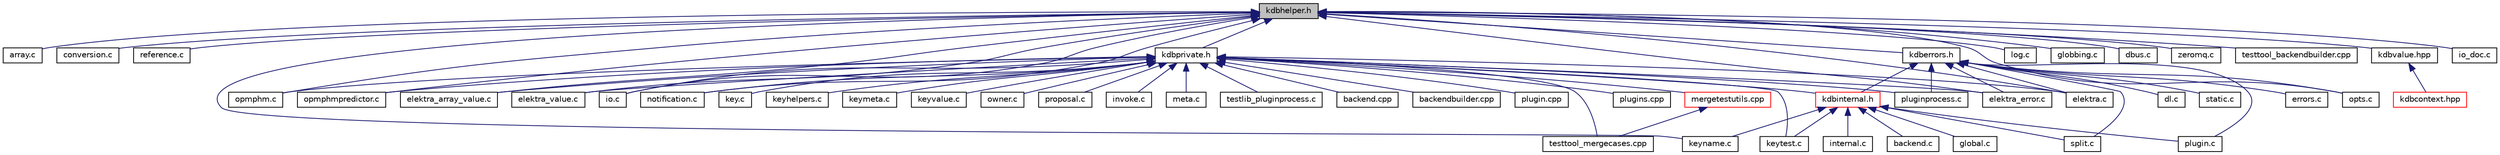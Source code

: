 digraph "kdbhelper.h"
{
 // LATEX_PDF_SIZE
  edge [fontname="Helvetica",fontsize="10",labelfontname="Helvetica",labelfontsize="10"];
  node [fontname="Helvetica",fontsize="10",shape=record];
  Node1 [label="kdbhelper.h",height=0.2,width=0.4,color="black", fillcolor="grey75", style="filled", fontcolor="black",tooltip="Helper for memory management."];
  Node1 -> Node2 [dir="back",color="midnightblue",fontsize="10",style="solid",fontname="Helvetica"];
  Node2 [label="array.c",height=0.2,width=0.4,color="black", fillcolor="white", style="filled",URL="$array_8c.html",tooltip="Array methods."];
  Node1 -> Node3 [dir="back",color="midnightblue",fontsize="10",style="solid",fontname="Helvetica"];
  Node3 [label="conversion.c",height=0.2,width=0.4,color="black", fillcolor="white", style="filled",URL="$conversion_8c.html",tooltip="Elektra High Level API."];
  Node1 -> Node4 [dir="back",color="midnightblue",fontsize="10",style="solid",fontname="Helvetica"];
  Node4 [label="reference.c",height=0.2,width=0.4,color="black", fillcolor="white", style="filled",URL="$reference_8c.html",tooltip="Reference methods."];
  Node1 -> Node5 [dir="back",color="midnightblue",fontsize="10",style="solid",fontname="Helvetica"];
  Node5 [label="keyname.c",height=0.2,width=0.4,color="black", fillcolor="white", style="filled",URL="$elektra_2keyname_8c.html",tooltip="Methods for Key name manipulation."];
  Node1 -> Node6 [dir="back",color="midnightblue",fontsize="10",style="solid",fontname="Helvetica"];
  Node6 [label="log.c",height=0.2,width=0.4,color="black", fillcolor="white", style="filled",URL="$log_8c.html",tooltip="Non-C99 Logger Implementation."];
  Node1 -> Node7 [dir="back",color="midnightblue",fontsize="10",style="solid",fontname="Helvetica"];
  Node7 [label="opmphm.c",height=0.2,width=0.4,color="black", fillcolor="white", style="filled",URL="$opmphm_8c.html",tooltip="The Order Preserving Minimal Perfect Hash Map."];
  Node1 -> Node8 [dir="back",color="midnightblue",fontsize="10",style="solid",fontname="Helvetica"];
  Node8 [label="opmphmpredictor.c",height=0.2,width=0.4,color="black", fillcolor="white", style="filled",URL="$opmphmpredictor_8c.html",tooltip="The Order Preserving Minimal Perfect Hash Map Predictor."];
  Node1 -> Node9 [dir="back",color="midnightblue",fontsize="10",style="solid",fontname="Helvetica"];
  Node9 [label="globbing.c",height=0.2,width=0.4,color="black", fillcolor="white", style="filled",URL="$globbing_8c.html",tooltip="Library for performing globbing on keynames."];
  Node1 -> Node10 [dir="back",color="midnightblue",fontsize="10",style="solid",fontname="Helvetica"];
  Node10 [label="elektra.c",height=0.2,width=0.4,color="black", fillcolor="white", style="filled",URL="$elektra_8c.html",tooltip="Elektra High Level API."];
  Node1 -> Node11 [dir="back",color="midnightblue",fontsize="10",style="solid",fontname="Helvetica"];
  Node11 [label="elektra_array_value.c",height=0.2,width=0.4,color="black", fillcolor="white", style="filled",URL="$elektra__array__value_8c.html",tooltip="Elektra High Level API."];
  Node1 -> Node12 [dir="back",color="midnightblue",fontsize="10",style="solid",fontname="Helvetica"];
  Node12 [label="elektra_error.c",height=0.2,width=0.4,color="black", fillcolor="white", style="filled",URL="$elektra__error_8c.html",tooltip="Elektra error codes."];
  Node1 -> Node13 [dir="back",color="midnightblue",fontsize="10",style="solid",fontname="Helvetica"];
  Node13 [label="elektra_value.c",height=0.2,width=0.4,color="black", fillcolor="white", style="filled",URL="$elektra__value_8c.html",tooltip="Elektra High Level API."];
  Node1 -> Node14 [dir="back",color="midnightblue",fontsize="10",style="solid",fontname="Helvetica"];
  Node14 [label="dbus.c",height=0.2,width=0.4,color="black", fillcolor="white", style="filled",URL="$dbus_8c.html",tooltip="I/O Adapter for D-Bus."];
  Node1 -> Node15 [dir="back",color="midnightblue",fontsize="10",style="solid",fontname="Helvetica"];
  Node15 [label="zeromq.c",height=0.2,width=0.4,color="black", fillcolor="white", style="filled",URL="$zeromq_8c.html",tooltip="I/O Adapter for D-Bus."];
  Node1 -> Node16 [dir="back",color="midnightblue",fontsize="10",style="solid",fontname="Helvetica"];
  Node16 [label="io.c",height=0.2,width=0.4,color="black", fillcolor="white", style="filled",URL="$io_8c.html",tooltip="Implementation of I/O functions as defined in kdbio.h."];
  Node1 -> Node17 [dir="back",color="midnightblue",fontsize="10",style="solid",fontname="Helvetica"];
  Node17 [label="notification.c",height=0.2,width=0.4,color="black", fillcolor="white", style="filled",URL="$notification_8c.html",tooltip="Implementation of notification functions as defined in kdbnotification.h."];
  Node1 -> Node18 [dir="back",color="midnightblue",fontsize="10",style="solid",fontname="Helvetica"];
  Node18 [label="opts.c",height=0.2,width=0.4,color="black", fillcolor="white", style="filled",URL="$opts_8c.html",tooltip=" "];
  Node1 -> Node19 [dir="back",color="midnightblue",fontsize="10",style="solid",fontname="Helvetica"];
  Node19 [label="testtool_backendbuilder.cpp",height=0.2,width=0.4,color="black", fillcolor="white", style="filled",URL="$testtool__backendbuilder_8cpp.html",tooltip="Tests for the Backend builder class."];
  Node1 -> Node20 [dir="back",color="midnightblue",fontsize="10",style="solid",fontname="Helvetica"];
  Node20 [label="kdberrors.h",height=0.2,width=0.4,color="black", fillcolor="white", style="filled",URL="$kdberrors_8h.html",tooltip="Provides all macros and definitions which are used for emitting error or warnings."];
  Node20 -> Node21 [dir="back",color="midnightblue",fontsize="10",style="solid",fontname="Helvetica"];
  Node21 [label="errors.c",height=0.2,width=0.4,color="black", fillcolor="white", style="filled",URL="$errors_8c.html",tooltip="Used for writing the error/warning information into a key to be used for emitting messages to the use..."];
  Node20 -> Node22 [dir="back",color="midnightblue",fontsize="10",style="solid",fontname="Helvetica"];
  Node22 [label="plugin.c",height=0.2,width=0.4,color="black", fillcolor="white", style="filled",URL="$elektra_2plugin_8c.html",tooltip="Interna of plugin functionality."];
  Node20 -> Node23 [dir="back",color="midnightblue",fontsize="10",style="solid",fontname="Helvetica"];
  Node23 [label="split.c",height=0.2,width=0.4,color="black", fillcolor="white", style="filled",URL="$split_8c.html",tooltip="Interna of splitting functionality."];
  Node20 -> Node10 [dir="back",color="midnightblue",fontsize="10",style="solid",fontname="Helvetica"];
  Node20 -> Node12 [dir="back",color="midnightblue",fontsize="10",style="solid",fontname="Helvetica"];
  Node20 -> Node24 [dir="back",color="midnightblue",fontsize="10",style="solid",fontname="Helvetica"];
  Node24 [label="dl.c",height=0.2,width=0.4,color="black", fillcolor="white", style="filled",URL="$dl_8c.html",tooltip="Loading modules under linux."];
  Node20 -> Node25 [dir="back",color="midnightblue",fontsize="10",style="solid",fontname="Helvetica"];
  Node25 [label="static.c",height=0.2,width=0.4,color="black", fillcolor="white", style="filled",URL="$static_8c.html",tooltip=" "];
  Node20 -> Node18 [dir="back",color="midnightblue",fontsize="10",style="solid",fontname="Helvetica"];
  Node20 -> Node26 [dir="back",color="midnightblue",fontsize="10",style="solid",fontname="Helvetica"];
  Node26 [label="pluginprocess.c",height=0.2,width=0.4,color="black", fillcolor="white", style="filled",URL="$pluginprocess_8c.html",tooltip="Source for the pluginprocess library."];
  Node20 -> Node27 [dir="back",color="midnightblue",fontsize="10",style="solid",fontname="Helvetica"];
  Node27 [label="kdbinternal.h",height=0.2,width=0.4,color="red", fillcolor="white", style="filled",URL="$kdbinternal_8h.html",tooltip="Includes most internal header files."];
  Node27 -> Node28 [dir="back",color="midnightblue",fontsize="10",style="solid",fontname="Helvetica"];
  Node28 [label="backend.c",height=0.2,width=0.4,color="black", fillcolor="white", style="filled",URL="$backend_8c.html",tooltip="Everything related to a backend."];
  Node27 -> Node29 [dir="back",color="midnightblue",fontsize="10",style="solid",fontname="Helvetica"];
  Node29 [label="global.c",height=0.2,width=0.4,color="black", fillcolor="white", style="filled",URL="$global_8c.html",tooltip="Helpers for global plugins."];
  Node27 -> Node30 [dir="back",color="midnightblue",fontsize="10",style="solid",fontname="Helvetica"];
  Node30 [label="internal.c",height=0.2,width=0.4,color="black", fillcolor="white", style="filled",URL="$internal_8c.html",tooltip="Internal methods for Elektra."];
  Node27 -> Node5 [dir="back",color="midnightblue",fontsize="10",style="solid",fontname="Helvetica"];
  Node27 -> Node33 [dir="back",color="midnightblue",fontsize="10",style="solid",fontname="Helvetica"];
  Node33 [label="keytest.c",height=0.2,width=0.4,color="black", fillcolor="white", style="filled",URL="$keytest_8c.html",tooltip="Methods for making tests."];
  Node27 -> Node22 [dir="back",color="midnightblue",fontsize="10",style="solid",fontname="Helvetica"];
  Node27 -> Node23 [dir="back",color="midnightblue",fontsize="10",style="solid",fontname="Helvetica"];
  Node1 -> Node38 [dir="back",color="midnightblue",fontsize="10",style="solid",fontname="Helvetica"];
  Node38 [label="kdbprivate.h",height=0.2,width=0.4,color="black", fillcolor="white", style="filled",URL="$kdbprivate_8h.html",tooltip="Private declarations."];
  Node38 -> Node39 [dir="back",color="midnightblue",fontsize="10",style="solid",fontname="Helvetica"];
  Node39 [label="key.c",height=0.2,width=0.4,color="black", fillcolor="white", style="filled",URL="$key_8c.html",tooltip="Methods for Key manipulation."];
  Node38 -> Node40 [dir="back",color="midnightblue",fontsize="10",style="solid",fontname="Helvetica"];
  Node40 [label="keyhelpers.c",height=0.2,width=0.4,color="black", fillcolor="white", style="filled",URL="$keyhelpers_8c.html",tooltip="Helpers for key manipulation."];
  Node38 -> Node41 [dir="back",color="midnightblue",fontsize="10",style="solid",fontname="Helvetica"];
  Node41 [label="keymeta.c",height=0.2,width=0.4,color="black", fillcolor="white", style="filled",URL="$keymeta_8c.html",tooltip="Methods to do various operations on Key metadata."];
  Node38 -> Node33 [dir="back",color="midnightblue",fontsize="10",style="solid",fontname="Helvetica"];
  Node38 -> Node42 [dir="back",color="midnightblue",fontsize="10",style="solid",fontname="Helvetica"];
  Node42 [label="keyvalue.c",height=0.2,width=0.4,color="black", fillcolor="white", style="filled",URL="$keyvalue_8c.html",tooltip="Methods for Key value manipulation."];
  Node38 -> Node7 [dir="back",color="midnightblue",fontsize="10",style="solid",fontname="Helvetica"];
  Node38 -> Node8 [dir="back",color="midnightblue",fontsize="10",style="solid",fontname="Helvetica"];
  Node38 -> Node43 [dir="back",color="midnightblue",fontsize="10",style="solid",fontname="Helvetica"];
  Node43 [label="owner.c",height=0.2,width=0.4,color="black", fillcolor="white", style="filled",URL="$owner_8c.html",tooltip="Obsolete owner methods."];
  Node38 -> Node44 [dir="back",color="midnightblue",fontsize="10",style="solid",fontname="Helvetica"];
  Node44 [label="proposal.c",height=0.2,width=0.4,color="black", fillcolor="white", style="filled",URL="$elektra_2proposal_8c.html",tooltip="Implementation of proposed API enhancements."];
  Node38 -> Node10 [dir="back",color="midnightblue",fontsize="10",style="solid",fontname="Helvetica"];
  Node38 -> Node11 [dir="back",color="midnightblue",fontsize="10",style="solid",fontname="Helvetica"];
  Node38 -> Node12 [dir="back",color="midnightblue",fontsize="10",style="solid",fontname="Helvetica"];
  Node38 -> Node13 [dir="back",color="midnightblue",fontsize="10",style="solid",fontname="Helvetica"];
  Node38 -> Node45 [dir="back",color="midnightblue",fontsize="10",style="solid",fontname="Helvetica"];
  Node45 [label="invoke.c",height=0.2,width=0.4,color="black", fillcolor="white", style="filled",URL="$invoke_8c.html",tooltip="Library for invoking exported plugin functions."];
  Node38 -> Node16 [dir="back",color="midnightblue",fontsize="10",style="solid",fontname="Helvetica"];
  Node38 -> Node46 [dir="back",color="midnightblue",fontsize="10",style="solid",fontname="Helvetica"];
  Node46 [label="meta.c",height=0.2,width=0.4,color="black", fillcolor="white", style="filled",URL="$meta_8c.html",tooltip="Methods for metadata manipulation."];
  Node38 -> Node17 [dir="back",color="midnightblue",fontsize="10",style="solid",fontname="Helvetica"];
  Node38 -> Node26 [dir="back",color="midnightblue",fontsize="10",style="solid",fontname="Helvetica"];
  Node38 -> Node47 [dir="back",color="midnightblue",fontsize="10",style="solid",fontname="Helvetica"];
  Node47 [label="testlib_pluginprocess.c",height=0.2,width=0.4,color="black", fillcolor="white", style="filled",URL="$testlib__pluginprocess_8c.html",tooltip="Tests for pluginprocess library."];
  Node38 -> Node48 [dir="back",color="midnightblue",fontsize="10",style="solid",fontname="Helvetica"];
  Node48 [label="backend.cpp",height=0.2,width=0.4,color="black", fillcolor="white", style="filled",URL="$src_2backend_8cpp.html",tooltip="Implementation of backend."];
  Node38 -> Node49 [dir="back",color="midnightblue",fontsize="10",style="solid",fontname="Helvetica"];
  Node49 [label="backendbuilder.cpp",height=0.2,width=0.4,color="black", fillcolor="white", style="filled",URL="$backendbuilder_8cpp.html",tooltip="Implementation of backend builder."];
  Node38 -> Node50 [dir="back",color="midnightblue",fontsize="10",style="solid",fontname="Helvetica"];
  Node50 [label="plugin.cpp",height=0.2,width=0.4,color="black", fillcolor="white", style="filled",URL="$plugin_8cpp.html",tooltip="Implementation of plugin."];
  Node38 -> Node51 [dir="back",color="midnightblue",fontsize="10",style="solid",fontname="Helvetica"];
  Node51 [label="plugins.cpp",height=0.2,width=0.4,color="black", fillcolor="white", style="filled",URL="$plugins_8cpp.html",tooltip="Implementation of set/get/error plugins."];
  Node38 -> Node52 [dir="back",color="midnightblue",fontsize="10",style="solid",fontname="Helvetica"];
  Node52 [label="mergetestutils.cpp",height=0.2,width=0.4,color="red", fillcolor="white", style="filled",URL="$mergetestutils_8cpp.html",tooltip="Implements a helper class for merge related tests."];
  Node52 -> Node54 [dir="back",color="midnightblue",fontsize="10",style="solid",fontname="Helvetica"];
  Node54 [label="testtool_mergecases.cpp",height=0.2,width=0.4,color="black", fillcolor="white", style="filled",URL="$testtool__mergecases_8cpp.html",tooltip="Tests for the ThreeWayMerge."];
  Node38 -> Node54 [dir="back",color="midnightblue",fontsize="10",style="solid",fontname="Helvetica"];
  Node38 -> Node27 [dir="back",color="midnightblue",fontsize="10",style="solid",fontname="Helvetica"];
  Node1 -> Node58 [dir="back",color="midnightblue",fontsize="10",style="solid",fontname="Helvetica"];
  Node58 [label="kdbvalue.hpp",height=0.2,width=0.4,color="black", fillcolor="white", style="filled",URL="$kdbvalue_8hpp.html",tooltip=" "];
  Node58 -> Node59 [dir="back",color="midnightblue",fontsize="10",style="solid",fontname="Helvetica"];
  Node59 [label="kdbcontext.hpp",height=0.2,width=0.4,color="red", fillcolor="white", style="filled",URL="$kdbcontext_8hpp.html",tooltip=" "];
  Node1 -> Node61 [dir="back",color="midnightblue",fontsize="10",style="solid",fontname="Helvetica"];
  Node61 [label="io_doc.c",height=0.2,width=0.4,color="black", fillcolor="white", style="filled",URL="$io__doc_8c.html",tooltip="I/O example binding."];
}
